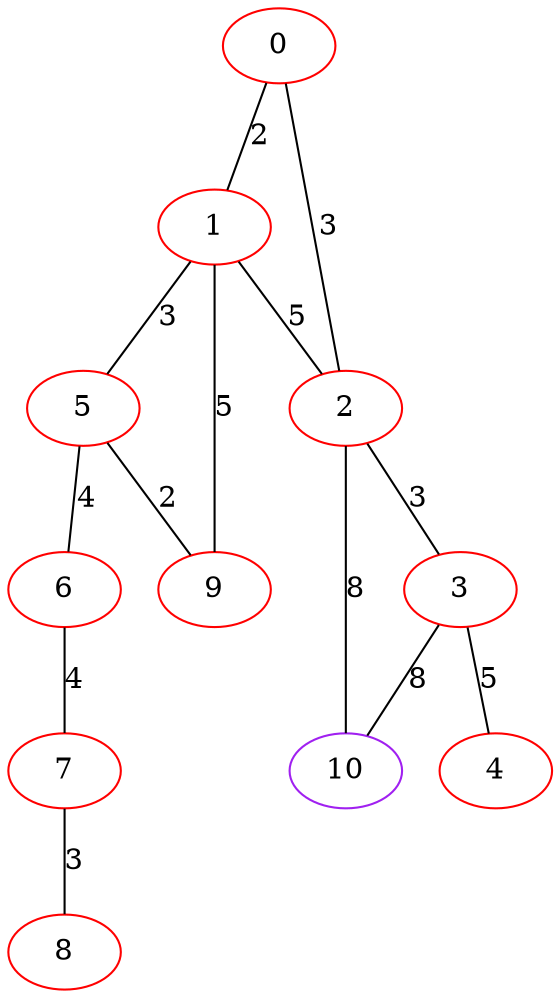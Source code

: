 graph "" {
0 [color=red, weight=1];
1 [color=red, weight=1];
2 [color=red, weight=1];
3 [color=red, weight=1];
4 [color=red, weight=1];
5 [color=red, weight=1];
6 [color=red, weight=1];
7 [color=red, weight=1];
8 [color=red, weight=1];
9 [color=red, weight=1];
10 [color=purple, weight=4];
0 -- 1  [key=0, label=2];
0 -- 2  [key=0, label=3];
1 -- 9  [key=0, label=5];
1 -- 2  [key=0, label=5];
1 -- 5  [key=0, label=3];
2 -- 10  [key=0, label=8];
2 -- 3  [key=0, label=3];
3 -- 4  [key=0, label=5];
3 -- 10  [key=0, label=8];
5 -- 6  [key=0, label=4];
5 -- 9  [key=0, label=2];
6 -- 7  [key=0, label=4];
7 -- 8  [key=0, label=3];
}
